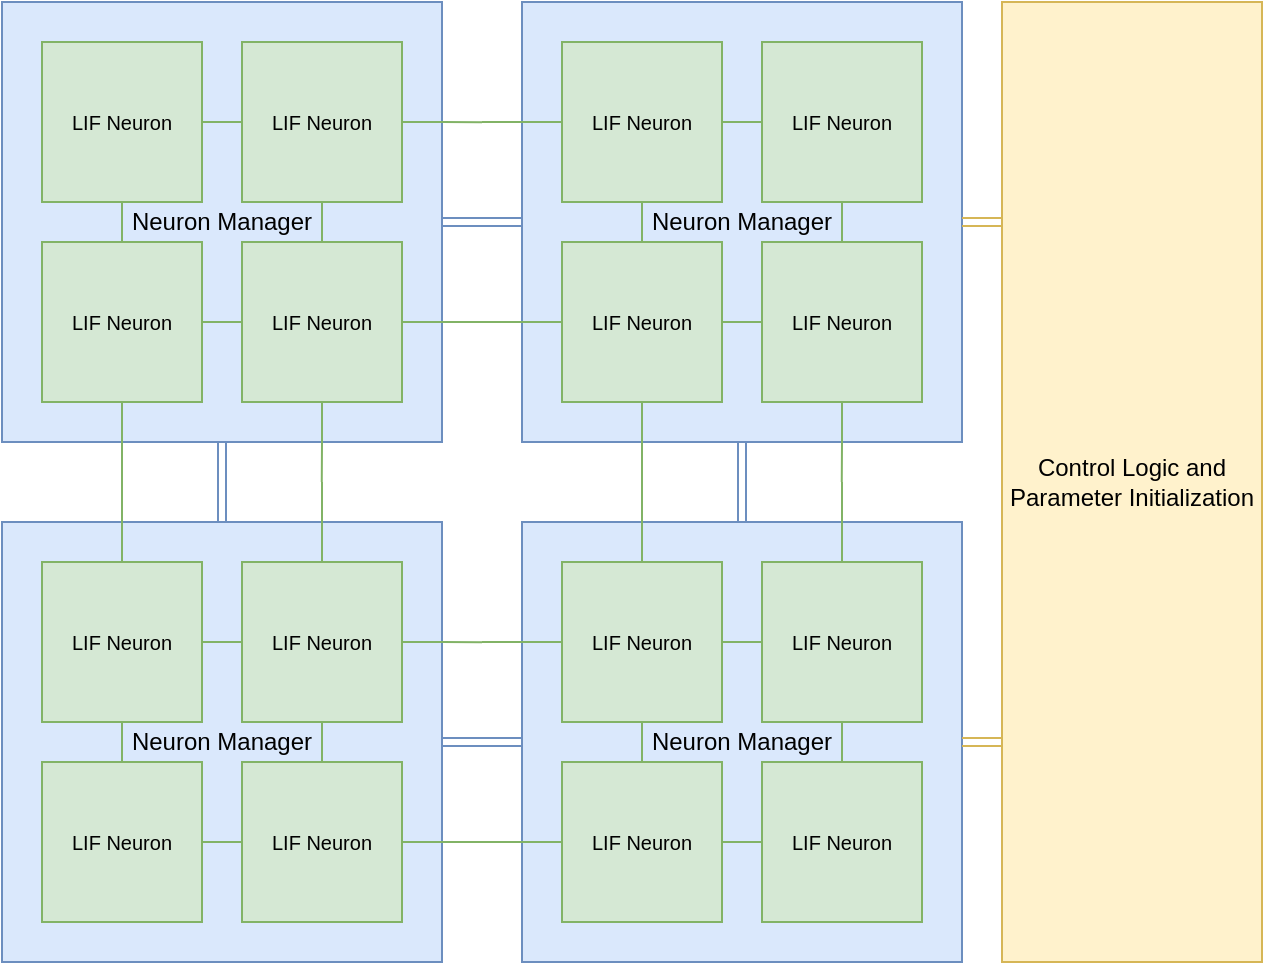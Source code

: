 <mxfile version="28.0.9">
  <diagram name="Page-1" id="Mw-keKYlOnwaFqAtt0Ky">
    <mxGraphModel dx="1135" dy="626" grid="1" gridSize="10" guides="1" tooltips="1" connect="1" arrows="1" fold="1" page="1" pageScale="1" pageWidth="850" pageHeight="1100" math="0" shadow="0">
      <root>
        <mxCell id="0" />
        <mxCell id="1" parent="0" />
        <mxCell id="A3I4oWgsdDmlfEpYmycM-127" style="edgeStyle=orthogonalEdgeStyle;rounded=0;orthogonalLoop=1;jettySize=auto;html=1;exitX=1;exitY=0.5;exitDx=0;exitDy=0;entryX=0;entryY=0.5;entryDx=0;entryDy=0;shape=link;fillColor=#dae8fc;strokeColor=#6c8ebf;" parent="1" source="A3I4oWgsdDmlfEpYmycM-33" target="A3I4oWgsdDmlfEpYmycM-67" edge="1">
          <mxGeometry relative="1" as="geometry" />
        </mxCell>
        <mxCell id="A3I4oWgsdDmlfEpYmycM-33" value="&lt;div&gt;Neuron Manager&lt;/div&gt;" style="whiteSpace=wrap;html=1;aspect=fixed;align=center;labelPosition=center;verticalLabelPosition=middle;verticalAlign=middle;fillColor=#dae8fc;strokeColor=#6c8ebf;" parent="1" vertex="1">
          <mxGeometry x="60" y="260" width="220" height="220" as="geometry" />
        </mxCell>
        <mxCell id="A3I4oWgsdDmlfEpYmycM-34" value="" style="whiteSpace=wrap;html=1;aspect=fixed;" parent="1" vertex="1">
          <mxGeometry x="80" y="280" width="80" height="80" as="geometry" />
        </mxCell>
        <mxCell id="A3I4oWgsdDmlfEpYmycM-35" value="" style="whiteSpace=wrap;html=1;aspect=fixed;" parent="1" vertex="1">
          <mxGeometry x="180" y="280" width="80" height="80" as="geometry" />
        </mxCell>
        <mxCell id="A3I4oWgsdDmlfEpYmycM-36" value="" style="whiteSpace=wrap;html=1;aspect=fixed;" parent="1" vertex="1">
          <mxGeometry x="80" y="380" width="80" height="80" as="geometry" />
        </mxCell>
        <mxCell id="A3I4oWgsdDmlfEpYmycM-37" style="edgeStyle=orthogonalEdgeStyle;rounded=0;orthogonalLoop=1;jettySize=auto;html=1;exitX=0.5;exitY=1;exitDx=0;exitDy=0;endArrow=none;endFill=0;fillColor=#d5e8d4;strokeColor=#82b366;" parent="1" source="A3I4oWgsdDmlfEpYmycM-38" edge="1">
          <mxGeometry relative="1" as="geometry">
            <mxPoint x="219.889" y="500" as="targetPoint" />
          </mxGeometry>
        </mxCell>
        <mxCell id="A3I4oWgsdDmlfEpYmycM-38" value="&lt;font style=&quot;font-size: 10px;&quot;&gt;LIF Neuron&lt;/font&gt;" style="whiteSpace=wrap;html=1;aspect=fixed;fillColor=#d5e8d4;strokeColor=#82b366;" parent="1" vertex="1">
          <mxGeometry x="180" y="380" width="80" height="80" as="geometry" />
        </mxCell>
        <mxCell id="A3I4oWgsdDmlfEpYmycM-39" style="edgeStyle=orthogonalEdgeStyle;rounded=0;orthogonalLoop=1;jettySize=auto;html=1;exitX=1;exitY=0.5;exitDx=0;exitDy=0;entryX=0;entryY=0.5;entryDx=0;entryDy=0;endArrow=none;endFill=0;fillColor=#d5e8d4;strokeColor=#82b366;" parent="1" source="A3I4oWgsdDmlfEpYmycM-41" target="A3I4oWgsdDmlfEpYmycM-44" edge="1">
          <mxGeometry relative="1" as="geometry" />
        </mxCell>
        <mxCell id="A3I4oWgsdDmlfEpYmycM-40" style="edgeStyle=orthogonalEdgeStyle;rounded=0;orthogonalLoop=1;jettySize=auto;html=1;exitX=0.5;exitY=1;exitDx=0;exitDy=0;entryX=0.5;entryY=0;entryDx=0;entryDy=0;endArrow=none;endFill=0;fillColor=#d5e8d4;strokeColor=#82b366;" parent="1" source="A3I4oWgsdDmlfEpYmycM-41" target="A3I4oWgsdDmlfEpYmycM-46" edge="1">
          <mxGeometry relative="1" as="geometry" />
        </mxCell>
        <mxCell id="A3I4oWgsdDmlfEpYmycM-41" value="&lt;font style=&quot;font-size: 10px;&quot;&gt;LIF Neuron&lt;/font&gt;" style="whiteSpace=wrap;html=1;aspect=fixed;fillColor=#d5e8d4;strokeColor=#82b366;" parent="1" vertex="1">
          <mxGeometry x="80" y="280" width="80" height="80" as="geometry" />
        </mxCell>
        <mxCell id="A3I4oWgsdDmlfEpYmycM-42" style="edgeStyle=orthogonalEdgeStyle;rounded=0;orthogonalLoop=1;jettySize=auto;html=1;exitX=0.5;exitY=1;exitDx=0;exitDy=0;entryX=0.5;entryY=0;entryDx=0;entryDy=0;endArrow=none;endFill=0;fillColor=#d5e8d4;strokeColor=#82b366;" parent="1" source="A3I4oWgsdDmlfEpYmycM-44" target="A3I4oWgsdDmlfEpYmycM-38" edge="1">
          <mxGeometry relative="1" as="geometry" />
        </mxCell>
        <mxCell id="A3I4oWgsdDmlfEpYmycM-43" style="edgeStyle=orthogonalEdgeStyle;rounded=0;orthogonalLoop=1;jettySize=auto;html=1;exitX=1;exitY=0.5;exitDx=0;exitDy=0;endArrow=none;endFill=0;fillColor=#d5e8d4;strokeColor=#82b366;" parent="1" source="A3I4oWgsdDmlfEpYmycM-44" edge="1">
          <mxGeometry relative="1" as="geometry">
            <mxPoint x="300.0" y="320.111" as="targetPoint" />
          </mxGeometry>
        </mxCell>
        <mxCell id="A3I4oWgsdDmlfEpYmycM-44" value="&lt;font style=&quot;font-size: 10px;&quot;&gt;LIF Neuron&lt;/font&gt;" style="whiteSpace=wrap;html=1;aspect=fixed;fillColor=#d5e8d4;strokeColor=#82b366;" parent="1" vertex="1">
          <mxGeometry x="180" y="280" width="80" height="80" as="geometry" />
        </mxCell>
        <mxCell id="A3I4oWgsdDmlfEpYmycM-45" style="edgeStyle=orthogonalEdgeStyle;rounded=0;orthogonalLoop=1;jettySize=auto;html=1;exitX=1;exitY=0.5;exitDx=0;exitDy=0;entryX=0;entryY=0.5;entryDx=0;entryDy=0;endArrow=none;endFill=0;fillColor=#d5e8d4;strokeColor=#82b366;" parent="1" source="A3I4oWgsdDmlfEpYmycM-46" target="A3I4oWgsdDmlfEpYmycM-38" edge="1">
          <mxGeometry relative="1" as="geometry" />
        </mxCell>
        <mxCell id="A3I4oWgsdDmlfEpYmycM-46" value="&lt;font style=&quot;font-size: 10px;&quot;&gt;LIF Neuron&lt;/font&gt;" style="whiteSpace=wrap;html=1;aspect=fixed;fillColor=#d5e8d4;strokeColor=#82b366;" parent="1" vertex="1">
          <mxGeometry x="80" y="380" width="80" height="80" as="geometry" />
        </mxCell>
        <mxCell id="A3I4oWgsdDmlfEpYmycM-51" value="" style="endArrow=none;html=1;rounded=0;exitX=1;exitY=0.5;exitDx=0;exitDy=0;edgeStyle=orthogonalEdgeStyle;fillColor=#d5e8d4;strokeColor=#82b366;" parent="1" source="A3I4oWgsdDmlfEpYmycM-38" edge="1">
          <mxGeometry width="50" height="50" relative="1" as="geometry">
            <mxPoint x="300" y="410" as="sourcePoint" />
            <mxPoint x="300" y="420" as="targetPoint" />
            <Array as="points">
              <mxPoint x="300" y="420" />
              <mxPoint x="300" y="420" />
            </Array>
          </mxGeometry>
        </mxCell>
        <mxCell id="A3I4oWgsdDmlfEpYmycM-52" value="" style="endArrow=none;html=1;rounded=0;edgeStyle=orthogonalEdgeStyle;fillColor=#d5e8d4;strokeColor=#82b366;" parent="1" edge="1">
          <mxGeometry width="50" height="50" relative="1" as="geometry">
            <mxPoint x="120" y="500" as="sourcePoint" />
            <mxPoint x="119.99" y="460" as="targetPoint" />
          </mxGeometry>
        </mxCell>
        <mxCell id="A3I4oWgsdDmlfEpYmycM-128" style="edgeStyle=orthogonalEdgeStyle;rounded=0;orthogonalLoop=1;jettySize=auto;html=1;exitX=0.5;exitY=1;exitDx=0;exitDy=0;shape=link;fillColor=#dae8fc;strokeColor=#6c8ebf;" parent="1" source="A3I4oWgsdDmlfEpYmycM-67" target="A3I4oWgsdDmlfEpYmycM-107" edge="1">
          <mxGeometry relative="1" as="geometry" />
        </mxCell>
        <mxCell id="A3I4oWgsdDmlfEpYmycM-67" value="&lt;div&gt;Neuron Manager&lt;/div&gt;" style="whiteSpace=wrap;html=1;aspect=fixed;align=center;labelPosition=center;verticalLabelPosition=middle;verticalAlign=middle;fillColor=#dae8fc;strokeColor=#6c8ebf;" parent="1" vertex="1">
          <mxGeometry x="320" y="260" width="220" height="220" as="geometry" />
        </mxCell>
        <mxCell id="A3I4oWgsdDmlfEpYmycM-68" value="" style="whiteSpace=wrap;html=1;aspect=fixed;" parent="1" vertex="1">
          <mxGeometry x="340" y="280" width="80" height="80" as="geometry" />
        </mxCell>
        <mxCell id="A3I4oWgsdDmlfEpYmycM-69" value="" style="whiteSpace=wrap;html=1;aspect=fixed;" parent="1" vertex="1">
          <mxGeometry x="440" y="280" width="80" height="80" as="geometry" />
        </mxCell>
        <mxCell id="A3I4oWgsdDmlfEpYmycM-70" value="" style="whiteSpace=wrap;html=1;aspect=fixed;" parent="1" vertex="1">
          <mxGeometry x="340" y="380" width="80" height="80" as="geometry" />
        </mxCell>
        <mxCell id="A3I4oWgsdDmlfEpYmycM-71" style="edgeStyle=orthogonalEdgeStyle;rounded=0;orthogonalLoop=1;jettySize=auto;html=1;exitX=0.5;exitY=1;exitDx=0;exitDy=0;endArrow=none;endFill=0;fillColor=#d5e8d4;strokeColor=#82b366;" parent="1" source="A3I4oWgsdDmlfEpYmycM-72" edge="1">
          <mxGeometry relative="1" as="geometry">
            <mxPoint x="479.889" y="500" as="targetPoint" />
          </mxGeometry>
        </mxCell>
        <mxCell id="A3I4oWgsdDmlfEpYmycM-72" value="&lt;font style=&quot;font-size: 10px;&quot;&gt;LIF Neuron&lt;/font&gt;" style="whiteSpace=wrap;html=1;aspect=fixed;fillColor=#d5e8d4;strokeColor=#82b366;" parent="1" vertex="1">
          <mxGeometry x="440" y="380" width="80" height="80" as="geometry" />
        </mxCell>
        <mxCell id="A3I4oWgsdDmlfEpYmycM-73" style="edgeStyle=orthogonalEdgeStyle;rounded=0;orthogonalLoop=1;jettySize=auto;html=1;exitX=1;exitY=0.5;exitDx=0;exitDy=0;entryX=0;entryY=0.5;entryDx=0;entryDy=0;endArrow=none;endFill=0;fillColor=#d5e8d4;strokeColor=#82b366;" parent="1" source="A3I4oWgsdDmlfEpYmycM-75" target="A3I4oWgsdDmlfEpYmycM-78" edge="1">
          <mxGeometry relative="1" as="geometry" />
        </mxCell>
        <mxCell id="A3I4oWgsdDmlfEpYmycM-74" style="edgeStyle=orthogonalEdgeStyle;rounded=0;orthogonalLoop=1;jettySize=auto;html=1;exitX=0.5;exitY=1;exitDx=0;exitDy=0;entryX=0.5;entryY=0;entryDx=0;entryDy=0;endArrow=none;endFill=0;fillColor=#d5e8d4;strokeColor=#82b366;" parent="1" source="A3I4oWgsdDmlfEpYmycM-75" target="A3I4oWgsdDmlfEpYmycM-80" edge="1">
          <mxGeometry relative="1" as="geometry" />
        </mxCell>
        <mxCell id="A3I4oWgsdDmlfEpYmycM-75" value="&lt;font style=&quot;font-size: 10px;&quot;&gt;LIF Neuron&lt;/font&gt;" style="whiteSpace=wrap;html=1;aspect=fixed;fillColor=#d5e8d4;strokeColor=#82b366;" parent="1" vertex="1">
          <mxGeometry x="340" y="280" width="80" height="80" as="geometry" />
        </mxCell>
        <mxCell id="A3I4oWgsdDmlfEpYmycM-76" style="edgeStyle=orthogonalEdgeStyle;rounded=0;orthogonalLoop=1;jettySize=auto;html=1;exitX=0.5;exitY=1;exitDx=0;exitDy=0;entryX=0.5;entryY=0;entryDx=0;entryDy=0;endArrow=none;endFill=0;fillColor=#d5e8d4;strokeColor=#82b366;" parent="1" source="A3I4oWgsdDmlfEpYmycM-78" target="A3I4oWgsdDmlfEpYmycM-72" edge="1">
          <mxGeometry relative="1" as="geometry" />
        </mxCell>
        <mxCell id="A3I4oWgsdDmlfEpYmycM-78" value="&lt;font style=&quot;font-size: 10px;&quot;&gt;LIF Neuron&lt;/font&gt;" style="whiteSpace=wrap;html=1;aspect=fixed;fillColor=#d5e8d4;strokeColor=#82b366;" parent="1" vertex="1">
          <mxGeometry x="440" y="280" width="80" height="80" as="geometry" />
        </mxCell>
        <mxCell id="A3I4oWgsdDmlfEpYmycM-79" style="edgeStyle=orthogonalEdgeStyle;rounded=0;orthogonalLoop=1;jettySize=auto;html=1;exitX=1;exitY=0.5;exitDx=0;exitDy=0;entryX=0;entryY=0.5;entryDx=0;entryDy=0;endArrow=none;endFill=0;fillColor=#d5e8d4;strokeColor=#82b366;" parent="1" source="A3I4oWgsdDmlfEpYmycM-80" target="A3I4oWgsdDmlfEpYmycM-72" edge="1">
          <mxGeometry relative="1" as="geometry" />
        </mxCell>
        <mxCell id="A3I4oWgsdDmlfEpYmycM-80" value="&lt;font style=&quot;font-size: 10px;&quot;&gt;LIF Neuron&lt;/font&gt;" style="whiteSpace=wrap;html=1;aspect=fixed;fillColor=#d5e8d4;strokeColor=#82b366;" parent="1" vertex="1">
          <mxGeometry x="340" y="380" width="80" height="80" as="geometry" />
        </mxCell>
        <mxCell id="A3I4oWgsdDmlfEpYmycM-83" value="" style="endArrow=none;html=1;rounded=0;entryX=0;entryY=0.5;entryDx=0;entryDy=0;edgeStyle=orthogonalEdgeStyle;fillColor=#d5e8d4;strokeColor=#82b366;" parent="1" target="A3I4oWgsdDmlfEpYmycM-75" edge="1">
          <mxGeometry width="50" height="50" relative="1" as="geometry">
            <mxPoint x="300" y="320" as="sourcePoint" />
            <mxPoint x="260" y="310" as="targetPoint" />
            <Array as="points">
              <mxPoint x="306" y="320" />
              <mxPoint x="306" y="320" />
            </Array>
          </mxGeometry>
        </mxCell>
        <mxCell id="A3I4oWgsdDmlfEpYmycM-84" value="" style="endArrow=none;html=1;rounded=0;entryX=0;entryY=0.5;entryDx=0;entryDy=0;edgeStyle=orthogonalEdgeStyle;fillColor=#d5e8d4;strokeColor=#82b366;" parent="1" target="A3I4oWgsdDmlfEpYmycM-80" edge="1">
          <mxGeometry width="50" height="50" relative="1" as="geometry">
            <mxPoint x="300" y="420" as="sourcePoint" />
            <mxPoint x="270" y="410" as="targetPoint" />
            <Array as="points">
              <mxPoint x="310" y="420" />
              <mxPoint x="310" y="420" />
            </Array>
          </mxGeometry>
        </mxCell>
        <mxCell id="A3I4oWgsdDmlfEpYmycM-86" value="" style="endArrow=none;html=1;rounded=0;edgeStyle=orthogonalEdgeStyle;fillColor=#d5e8d4;strokeColor=#82b366;" parent="1" edge="1">
          <mxGeometry width="50" height="50" relative="1" as="geometry">
            <mxPoint x="380" y="500" as="sourcePoint" />
            <mxPoint x="379.99" y="460" as="targetPoint" />
          </mxGeometry>
        </mxCell>
        <mxCell id="A3I4oWgsdDmlfEpYmycM-129" style="edgeStyle=orthogonalEdgeStyle;rounded=0;orthogonalLoop=1;jettySize=auto;html=1;exitX=1;exitY=0.5;exitDx=0;exitDy=0;entryX=0;entryY=0.5;entryDx=0;entryDy=0;shape=link;fillColor=#dae8fc;strokeColor=#6c8ebf;" parent="1" source="A3I4oWgsdDmlfEpYmycM-87" target="A3I4oWgsdDmlfEpYmycM-107" edge="1">
          <mxGeometry relative="1" as="geometry" />
        </mxCell>
        <mxCell id="A3I4oWgsdDmlfEpYmycM-130" style="edgeStyle=orthogonalEdgeStyle;rounded=0;orthogonalLoop=1;jettySize=auto;html=1;exitX=0.5;exitY=0;exitDx=0;exitDy=0;entryX=0.5;entryY=1;entryDx=0;entryDy=0;shape=link;fillColor=#dae8fc;strokeColor=#6c8ebf;" parent="1" source="A3I4oWgsdDmlfEpYmycM-87" target="A3I4oWgsdDmlfEpYmycM-33" edge="1">
          <mxGeometry relative="1" as="geometry" />
        </mxCell>
        <mxCell id="A3I4oWgsdDmlfEpYmycM-87" value="&lt;div&gt;Neuron Manager&lt;/div&gt;" style="whiteSpace=wrap;html=1;aspect=fixed;align=center;labelPosition=center;verticalLabelPosition=middle;verticalAlign=middle;fillColor=#dae8fc;strokeColor=#6c8ebf;" parent="1" vertex="1">
          <mxGeometry x="60" y="520" width="220" height="220" as="geometry" />
        </mxCell>
        <mxCell id="A3I4oWgsdDmlfEpYmycM-88" value="" style="whiteSpace=wrap;html=1;aspect=fixed;" parent="1" vertex="1">
          <mxGeometry x="80" y="540" width="80" height="80" as="geometry" />
        </mxCell>
        <mxCell id="A3I4oWgsdDmlfEpYmycM-89" value="" style="whiteSpace=wrap;html=1;aspect=fixed;" parent="1" vertex="1">
          <mxGeometry x="180" y="540" width="80" height="80" as="geometry" />
        </mxCell>
        <mxCell id="A3I4oWgsdDmlfEpYmycM-90" value="" style="whiteSpace=wrap;html=1;aspect=fixed;" parent="1" vertex="1">
          <mxGeometry x="80" y="640" width="80" height="80" as="geometry" />
        </mxCell>
        <mxCell id="A3I4oWgsdDmlfEpYmycM-92" value="&lt;font style=&quot;font-size: 10px;&quot;&gt;LIF Neuron&lt;/font&gt;" style="whiteSpace=wrap;html=1;aspect=fixed;fillColor=#d5e8d4;strokeColor=#82b366;" parent="1" vertex="1">
          <mxGeometry x="180" y="640" width="80" height="80" as="geometry" />
        </mxCell>
        <mxCell id="A3I4oWgsdDmlfEpYmycM-93" style="edgeStyle=orthogonalEdgeStyle;rounded=0;orthogonalLoop=1;jettySize=auto;html=1;exitX=1;exitY=0.5;exitDx=0;exitDy=0;entryX=0;entryY=0.5;entryDx=0;entryDy=0;endArrow=none;endFill=0;fillColor=#d5e8d4;strokeColor=#82b366;" parent="1" source="A3I4oWgsdDmlfEpYmycM-95" target="A3I4oWgsdDmlfEpYmycM-98" edge="1">
          <mxGeometry relative="1" as="geometry" />
        </mxCell>
        <mxCell id="A3I4oWgsdDmlfEpYmycM-94" style="edgeStyle=orthogonalEdgeStyle;rounded=0;orthogonalLoop=1;jettySize=auto;html=1;exitX=0.5;exitY=1;exitDx=0;exitDy=0;entryX=0.5;entryY=0;entryDx=0;entryDy=0;endArrow=none;endFill=0;fillColor=#d5e8d4;strokeColor=#82b366;" parent="1" source="A3I4oWgsdDmlfEpYmycM-95" target="A3I4oWgsdDmlfEpYmycM-100" edge="1">
          <mxGeometry relative="1" as="geometry" />
        </mxCell>
        <mxCell id="A3I4oWgsdDmlfEpYmycM-95" value="&lt;font style=&quot;font-size: 10px;&quot;&gt;LIF Neuron&lt;/font&gt;" style="whiteSpace=wrap;html=1;aspect=fixed;fillColor=#d5e8d4;strokeColor=#82b366;" parent="1" vertex="1">
          <mxGeometry x="80" y="540" width="80" height="80" as="geometry" />
        </mxCell>
        <mxCell id="A3I4oWgsdDmlfEpYmycM-96" style="edgeStyle=orthogonalEdgeStyle;rounded=0;orthogonalLoop=1;jettySize=auto;html=1;exitX=0.5;exitY=1;exitDx=0;exitDy=0;entryX=0.5;entryY=0;entryDx=0;entryDy=0;endArrow=none;endFill=0;fillColor=#d5e8d4;strokeColor=#82b366;" parent="1" source="A3I4oWgsdDmlfEpYmycM-98" target="A3I4oWgsdDmlfEpYmycM-92" edge="1">
          <mxGeometry relative="1" as="geometry" />
        </mxCell>
        <mxCell id="A3I4oWgsdDmlfEpYmycM-97" style="edgeStyle=orthogonalEdgeStyle;rounded=0;orthogonalLoop=1;jettySize=auto;html=1;exitX=1;exitY=0.5;exitDx=0;exitDy=0;endArrow=none;endFill=0;fillColor=#d5e8d4;strokeColor=#82b366;" parent="1" source="A3I4oWgsdDmlfEpYmycM-98" edge="1">
          <mxGeometry relative="1" as="geometry">
            <mxPoint x="300.0" y="580.111" as="targetPoint" />
          </mxGeometry>
        </mxCell>
        <mxCell id="A3I4oWgsdDmlfEpYmycM-98" value="&lt;font style=&quot;font-size: 10px;&quot;&gt;LIF Neuron&lt;/font&gt;" style="whiteSpace=wrap;html=1;aspect=fixed;fillColor=#d5e8d4;strokeColor=#82b366;" parent="1" vertex="1">
          <mxGeometry x="180" y="540" width="80" height="80" as="geometry" />
        </mxCell>
        <mxCell id="A3I4oWgsdDmlfEpYmycM-99" style="edgeStyle=orthogonalEdgeStyle;rounded=0;orthogonalLoop=1;jettySize=auto;html=1;exitX=1;exitY=0.5;exitDx=0;exitDy=0;entryX=0;entryY=0.5;entryDx=0;entryDy=0;endArrow=none;endFill=0;fillColor=#d5e8d4;strokeColor=#82b366;" parent="1" source="A3I4oWgsdDmlfEpYmycM-100" target="A3I4oWgsdDmlfEpYmycM-92" edge="1">
          <mxGeometry relative="1" as="geometry" />
        </mxCell>
        <mxCell id="A3I4oWgsdDmlfEpYmycM-100" value="&lt;font style=&quot;font-size: 10px;&quot;&gt;LIF Neuron&lt;/font&gt;" style="whiteSpace=wrap;html=1;aspect=fixed;fillColor=#d5e8d4;strokeColor=#82b366;" parent="1" vertex="1">
          <mxGeometry x="80" y="640" width="80" height="80" as="geometry" />
        </mxCell>
        <mxCell id="A3I4oWgsdDmlfEpYmycM-101" value="" style="endArrow=none;html=1;rounded=0;exitX=0.5;exitY=0;exitDx=0;exitDy=0;edgeStyle=orthogonalEdgeStyle;fillColor=#d5e8d4;strokeColor=#82b366;" parent="1" source="A3I4oWgsdDmlfEpYmycM-95" edge="1">
          <mxGeometry width="50" height="50" relative="1" as="geometry">
            <mxPoint x="110" y="490" as="sourcePoint" />
            <mxPoint x="120" y="500" as="targetPoint" />
          </mxGeometry>
        </mxCell>
        <mxCell id="A3I4oWgsdDmlfEpYmycM-102" value="" style="endArrow=none;html=1;rounded=0;exitX=0.5;exitY=0;exitDx=0;exitDy=0;edgeStyle=orthogonalEdgeStyle;fillColor=#d5e8d4;strokeColor=#82b366;" parent="1" source="A3I4oWgsdDmlfEpYmycM-98" edge="1">
          <mxGeometry width="50" height="50" relative="1" as="geometry">
            <mxPoint x="219.75" y="540" as="sourcePoint" />
            <mxPoint x="220" y="500" as="targetPoint" />
            <Array as="points">
              <mxPoint x="220" y="510" />
              <mxPoint x="220" y="510" />
            </Array>
          </mxGeometry>
        </mxCell>
        <mxCell id="A3I4oWgsdDmlfEpYmycM-105" value="" style="endArrow=none;html=1;rounded=0;exitX=1;exitY=0.5;exitDx=0;exitDy=0;edgeStyle=orthogonalEdgeStyle;fillColor=#d5e8d4;strokeColor=#82b366;" parent="1" source="A3I4oWgsdDmlfEpYmycM-92" edge="1">
          <mxGeometry width="50" height="50" relative="1" as="geometry">
            <mxPoint x="300" y="670" as="sourcePoint" />
            <mxPoint x="300" y="680" as="targetPoint" />
            <Array as="points">
              <mxPoint x="300" y="680" />
              <mxPoint x="300" y="680" />
            </Array>
          </mxGeometry>
        </mxCell>
        <mxCell id="A3I4oWgsdDmlfEpYmycM-107" value="&lt;div&gt;Neuron Manager&lt;/div&gt;" style="whiteSpace=wrap;html=1;aspect=fixed;align=center;labelPosition=center;verticalLabelPosition=middle;verticalAlign=middle;fillColor=#dae8fc;strokeColor=#6c8ebf;" parent="1" vertex="1">
          <mxGeometry x="320" y="520" width="220" height="220" as="geometry" />
        </mxCell>
        <mxCell id="A3I4oWgsdDmlfEpYmycM-108" value="" style="whiteSpace=wrap;html=1;aspect=fixed;" parent="1" vertex="1">
          <mxGeometry x="340" y="540" width="80" height="80" as="geometry" />
        </mxCell>
        <mxCell id="A3I4oWgsdDmlfEpYmycM-109" value="" style="whiteSpace=wrap;html=1;aspect=fixed;" parent="1" vertex="1">
          <mxGeometry x="440" y="540" width="80" height="80" as="geometry" />
        </mxCell>
        <mxCell id="A3I4oWgsdDmlfEpYmycM-110" value="" style="whiteSpace=wrap;html=1;aspect=fixed;" parent="1" vertex="1">
          <mxGeometry x="340" y="640" width="80" height="80" as="geometry" />
        </mxCell>
        <mxCell id="A3I4oWgsdDmlfEpYmycM-112" value="&lt;font style=&quot;font-size: 10px;&quot;&gt;LIF Neuron&lt;/font&gt;" style="whiteSpace=wrap;html=1;aspect=fixed;fillColor=#d5e8d4;strokeColor=#82b366;" parent="1" vertex="1">
          <mxGeometry x="440" y="640" width="80" height="80" as="geometry" />
        </mxCell>
        <mxCell id="A3I4oWgsdDmlfEpYmycM-113" style="edgeStyle=orthogonalEdgeStyle;rounded=0;orthogonalLoop=1;jettySize=auto;html=1;exitX=1;exitY=0.5;exitDx=0;exitDy=0;entryX=0;entryY=0.5;entryDx=0;entryDy=0;endArrow=none;endFill=0;fillColor=#d5e8d4;strokeColor=#82b366;" parent="1" source="A3I4oWgsdDmlfEpYmycM-115" target="A3I4oWgsdDmlfEpYmycM-118" edge="1">
          <mxGeometry relative="1" as="geometry" />
        </mxCell>
        <mxCell id="A3I4oWgsdDmlfEpYmycM-114" style="edgeStyle=orthogonalEdgeStyle;rounded=0;orthogonalLoop=1;jettySize=auto;html=1;exitX=0.5;exitY=1;exitDx=0;exitDy=0;entryX=0.5;entryY=0;entryDx=0;entryDy=0;endArrow=none;endFill=0;fillColor=#d5e8d4;strokeColor=#82b366;" parent="1" source="A3I4oWgsdDmlfEpYmycM-115" target="A3I4oWgsdDmlfEpYmycM-120" edge="1">
          <mxGeometry relative="1" as="geometry" />
        </mxCell>
        <mxCell id="A3I4oWgsdDmlfEpYmycM-115" value="&lt;font style=&quot;font-size: 10px;&quot;&gt;LIF Neuron&lt;/font&gt;" style="whiteSpace=wrap;html=1;aspect=fixed;fillColor=#d5e8d4;strokeColor=#82b366;" parent="1" vertex="1">
          <mxGeometry x="340" y="540" width="80" height="80" as="geometry" />
        </mxCell>
        <mxCell id="A3I4oWgsdDmlfEpYmycM-116" style="edgeStyle=orthogonalEdgeStyle;rounded=0;orthogonalLoop=1;jettySize=auto;html=1;exitX=0.5;exitY=1;exitDx=0;exitDy=0;entryX=0.5;entryY=0;entryDx=0;entryDy=0;endArrow=none;endFill=0;fillColor=#d5e8d4;strokeColor=#82b366;" parent="1" source="A3I4oWgsdDmlfEpYmycM-118" target="A3I4oWgsdDmlfEpYmycM-112" edge="1">
          <mxGeometry relative="1" as="geometry" />
        </mxCell>
        <mxCell id="A3I4oWgsdDmlfEpYmycM-118" value="&lt;font style=&quot;font-size: 10px;&quot;&gt;LIF Neuron&lt;/font&gt;" style="whiteSpace=wrap;html=1;aspect=fixed;fillColor=#d5e8d4;strokeColor=#82b366;" parent="1" vertex="1">
          <mxGeometry x="440" y="540" width="80" height="80" as="geometry" />
        </mxCell>
        <mxCell id="A3I4oWgsdDmlfEpYmycM-119" style="edgeStyle=orthogonalEdgeStyle;rounded=0;orthogonalLoop=1;jettySize=auto;html=1;exitX=1;exitY=0.5;exitDx=0;exitDy=0;entryX=0;entryY=0.5;entryDx=0;entryDy=0;endArrow=none;endFill=0;fillColor=#d5e8d4;strokeColor=#82b366;" parent="1" source="A3I4oWgsdDmlfEpYmycM-120" target="A3I4oWgsdDmlfEpYmycM-112" edge="1">
          <mxGeometry relative="1" as="geometry" />
        </mxCell>
        <mxCell id="A3I4oWgsdDmlfEpYmycM-120" value="&lt;font style=&quot;font-size: 10px;&quot;&gt;LIF Neuron&lt;/font&gt;" style="whiteSpace=wrap;html=1;aspect=fixed;fillColor=#d5e8d4;strokeColor=#82b366;" parent="1" vertex="1">
          <mxGeometry x="340" y="640" width="80" height="80" as="geometry" />
        </mxCell>
        <mxCell id="A3I4oWgsdDmlfEpYmycM-121" value="" style="endArrow=none;html=1;rounded=0;exitX=0.5;exitY=0;exitDx=0;exitDy=0;edgeStyle=orthogonalEdgeStyle;fillColor=#d5e8d4;strokeColor=#82b366;" parent="1" source="A3I4oWgsdDmlfEpYmycM-115" edge="1">
          <mxGeometry width="50" height="50" relative="1" as="geometry">
            <mxPoint x="370" y="490" as="sourcePoint" />
            <mxPoint x="380" y="500" as="targetPoint" />
          </mxGeometry>
        </mxCell>
        <mxCell id="A3I4oWgsdDmlfEpYmycM-122" value="" style="endArrow=none;html=1;rounded=0;exitX=0.5;exitY=0;exitDx=0;exitDy=0;edgeStyle=orthogonalEdgeStyle;fillColor=#d5e8d4;strokeColor=#82b366;" parent="1" source="A3I4oWgsdDmlfEpYmycM-118" edge="1">
          <mxGeometry width="50" height="50" relative="1" as="geometry">
            <mxPoint x="479.75" y="540" as="sourcePoint" />
            <mxPoint x="480" y="500" as="targetPoint" />
            <Array as="points">
              <mxPoint x="480" y="510" />
              <mxPoint x="480" y="510" />
            </Array>
          </mxGeometry>
        </mxCell>
        <mxCell id="A3I4oWgsdDmlfEpYmycM-123" value="" style="endArrow=none;html=1;rounded=0;entryX=0;entryY=0.5;entryDx=0;entryDy=0;edgeStyle=orthogonalEdgeStyle;fillColor=#d5e8d4;strokeColor=#82b366;" parent="1" target="A3I4oWgsdDmlfEpYmycM-115" edge="1">
          <mxGeometry width="50" height="50" relative="1" as="geometry">
            <mxPoint x="300" y="580" as="sourcePoint" />
            <mxPoint x="260" y="570" as="targetPoint" />
            <Array as="points">
              <mxPoint x="306" y="580" />
              <mxPoint x="306" y="580" />
            </Array>
          </mxGeometry>
        </mxCell>
        <mxCell id="A3I4oWgsdDmlfEpYmycM-124" value="" style="endArrow=none;html=1;rounded=0;entryX=0;entryY=0.5;entryDx=0;entryDy=0;edgeStyle=orthogonalEdgeStyle;fillColor=#d5e8d4;strokeColor=#82b366;" parent="1" target="A3I4oWgsdDmlfEpYmycM-120" edge="1">
          <mxGeometry width="50" height="50" relative="1" as="geometry">
            <mxPoint x="300" y="680" as="sourcePoint" />
            <mxPoint x="270" y="670" as="targetPoint" />
            <Array as="points">
              <mxPoint x="310" y="680" />
              <mxPoint x="310" y="680" />
            </Array>
          </mxGeometry>
        </mxCell>
        <mxCell id="A3I4oWgsdDmlfEpYmycM-131" value="Control Logic and Parameter Initialization" style="rounded=0;whiteSpace=wrap;html=1;fillColor=#fff2cc;strokeColor=#d6b656;" parent="1" vertex="1">
          <mxGeometry x="560" y="260" width="130" height="480" as="geometry" />
        </mxCell>
        <mxCell id="A3I4oWgsdDmlfEpYmycM-132" style="edgeStyle=orthogonalEdgeStyle;rounded=0;orthogonalLoop=1;jettySize=auto;html=1;exitX=1;exitY=0.5;exitDx=0;exitDy=0;entryX=0.002;entryY=0.228;entryDx=0;entryDy=0;entryPerimeter=0;shape=link;fillColor=#fff2cc;strokeColor=#d6b656;" parent="1" source="A3I4oWgsdDmlfEpYmycM-67" target="A3I4oWgsdDmlfEpYmycM-131" edge="1">
          <mxGeometry relative="1" as="geometry" />
        </mxCell>
        <mxCell id="A3I4oWgsdDmlfEpYmycM-133" style="edgeStyle=orthogonalEdgeStyle;rounded=0;orthogonalLoop=1;jettySize=auto;html=1;exitX=1;exitY=0.5;exitDx=0;exitDy=0;entryX=0.003;entryY=0.772;entryDx=0;entryDy=0;entryPerimeter=0;shape=link;fillColor=#fff2cc;strokeColor=#d6b656;" parent="1" source="A3I4oWgsdDmlfEpYmycM-107" target="A3I4oWgsdDmlfEpYmycM-131" edge="1">
          <mxGeometry relative="1" as="geometry" />
        </mxCell>
      </root>
    </mxGraphModel>
  </diagram>
</mxfile>
